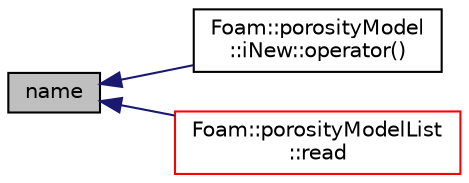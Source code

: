 digraph "name"
{
  bgcolor="transparent";
  edge [fontname="Helvetica",fontsize="10",labelfontname="Helvetica",labelfontsize="10"];
  node [fontname="Helvetica",fontsize="10",shape=record];
  rankdir="LR";
  Node1 [label="name",height=0.2,width=0.4,color="black", fillcolor="grey75", style="filled", fontcolor="black"];
  Node1 -> Node2 [dir="back",color="midnightblue",fontsize="10",style="solid",fontname="Helvetica"];
  Node2 [label="Foam::porosityModel\l::iNew::operator()",height=0.2,width=0.4,color="black",URL="$a01103.html#a382b44e2f88733d70ae67147761e704b"];
  Node1 -> Node3 [dir="back",color="midnightblue",fontsize="10",style="solid",fontname="Helvetica"];
  Node3 [label="Foam::porosityModelList\l::read",height=0.2,width=0.4,color="red",URL="$a01986.html#a6ce0c64db98eb6144d363dbfc86104eb",tooltip="Read dictionary. "];
}
